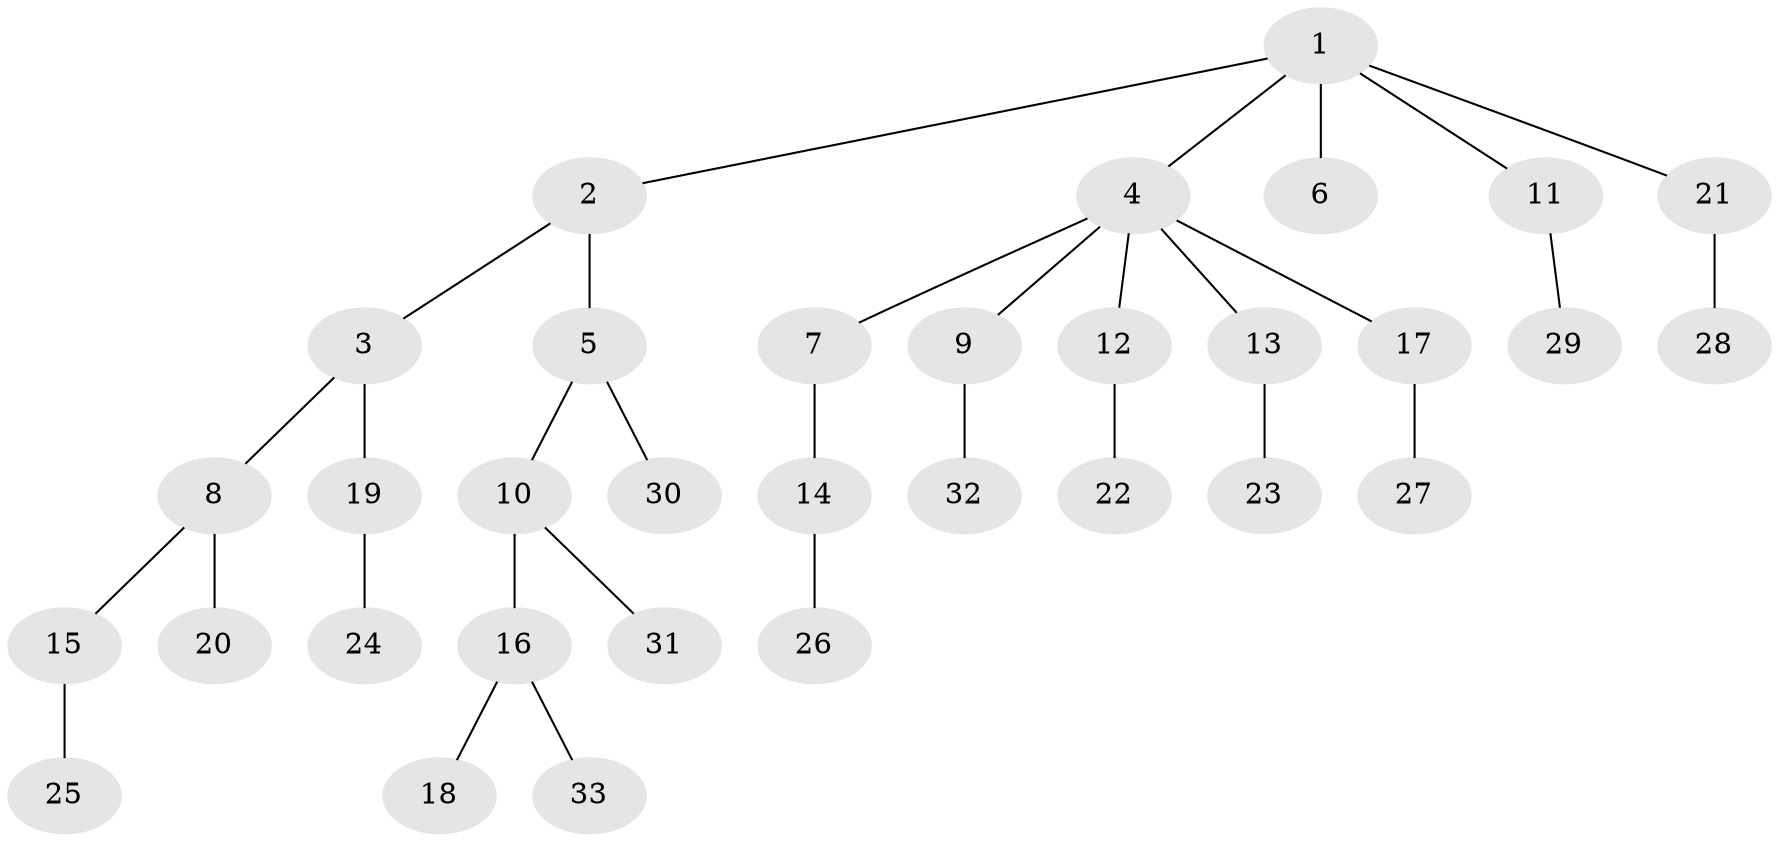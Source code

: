 // original degree distribution, {5: 0.01639344262295082, 4: 0.03278688524590164, 3: 0.14754098360655737, 7: 0.01639344262295082, 1: 0.4426229508196721, 2: 0.32786885245901637, 6: 0.01639344262295082}
// Generated by graph-tools (version 1.1) at 2025/36/03/09/25 02:36:46]
// undirected, 33 vertices, 32 edges
graph export_dot {
graph [start="1"]
  node [color=gray90,style=filled];
  1;
  2;
  3;
  4;
  5;
  6;
  7;
  8;
  9;
  10;
  11;
  12;
  13;
  14;
  15;
  16;
  17;
  18;
  19;
  20;
  21;
  22;
  23;
  24;
  25;
  26;
  27;
  28;
  29;
  30;
  31;
  32;
  33;
  1 -- 2 [weight=1.0];
  1 -- 4 [weight=1.0];
  1 -- 6 [weight=1.0];
  1 -- 11 [weight=1.0];
  1 -- 21 [weight=1.0];
  2 -- 3 [weight=1.0];
  2 -- 5 [weight=1.0];
  3 -- 8 [weight=1.0];
  3 -- 19 [weight=1.0];
  4 -- 7 [weight=1.0];
  4 -- 9 [weight=1.0];
  4 -- 12 [weight=1.0];
  4 -- 13 [weight=1.0];
  4 -- 17 [weight=1.0];
  5 -- 10 [weight=1.0];
  5 -- 30 [weight=1.0];
  7 -- 14 [weight=1.0];
  8 -- 15 [weight=1.0];
  8 -- 20 [weight=2.0];
  9 -- 32 [weight=1.0];
  10 -- 16 [weight=3.0];
  10 -- 31 [weight=1.0];
  11 -- 29 [weight=1.0];
  12 -- 22 [weight=1.0];
  13 -- 23 [weight=1.0];
  14 -- 26 [weight=1.0];
  15 -- 25 [weight=1.0];
  16 -- 18 [weight=1.0];
  16 -- 33 [weight=1.0];
  17 -- 27 [weight=1.0];
  19 -- 24 [weight=1.0];
  21 -- 28 [weight=2.0];
}
